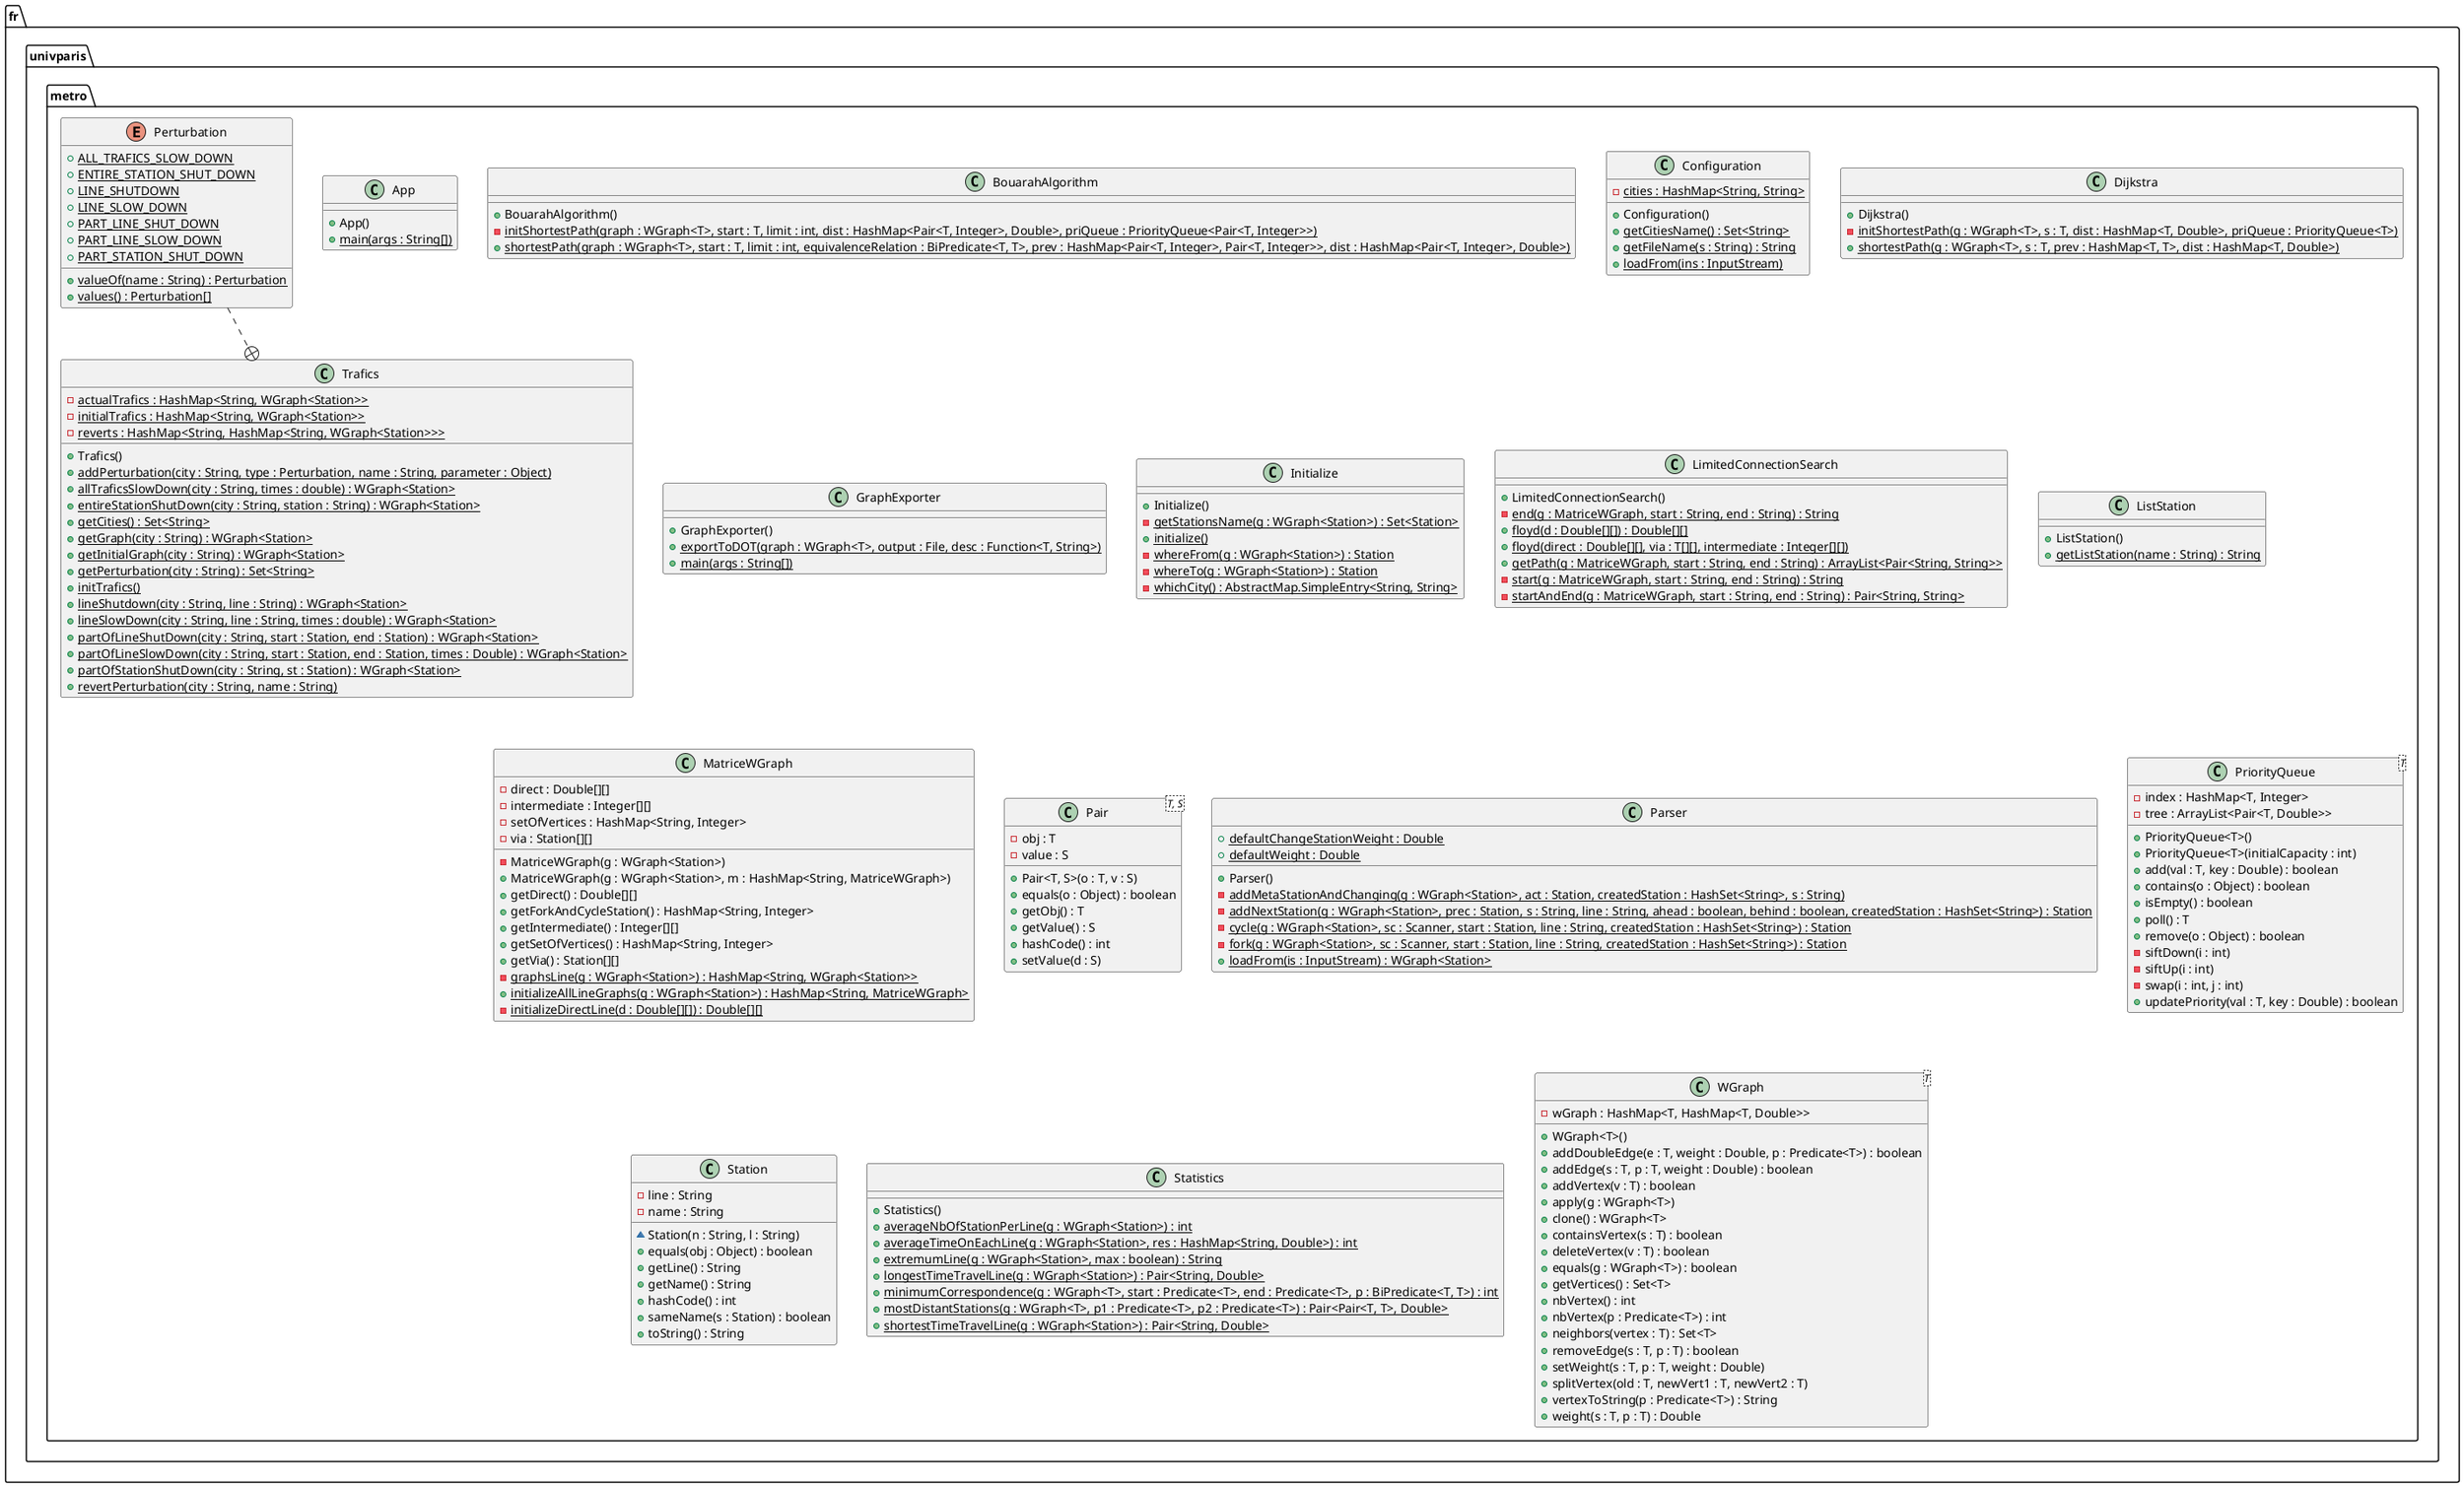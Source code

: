 @startuml
package fr.univparis.metro {
  class App {
    + App()
    + main(args : String[]) {static}
  }
  class BouarahAlgorithm {
    + BouarahAlgorithm()
    - initShortestPath(graph : WGraph<T>, start : T, limit : int, dist : HashMap<Pair<T, Integer>, Double>, priQueue : PriorityQueue<Pair<T, Integer>>) {static}
    + shortestPath(graph : WGraph<T>, start : T, limit : int, equivalenceRelation : BiPredicate<T, T>, prev : HashMap<Pair<T, Integer>, Pair<T, Integer>>, dist : HashMap<Pair<T, Integer>, Double>) {static}
  }
  class Configuration {
    - cities : HashMap<String, String> {static}
    + Configuration()
    + getCitiesName() : Set<String> {static}
    + getFileName(s : String) : String {static}
    + loadFrom(ins : InputStream) {static}
  }
  class Dijkstra {
    + Dijkstra()
    - initShortestPath(g : WGraph<T>, s : T, dist : HashMap<T, Double>, priQueue : PriorityQueue<T>) {static}
    + shortestPath(g : WGraph<T>, s : T, prev : HashMap<T, T>, dist : HashMap<T, Double>) {static}
  }
  class GraphExporter {
    + GraphExporter()
    + exportToDOT(graph : WGraph<T>, output : File, desc : Function<T, String>) {static}
    + main(args : String[]) {static}
  }
  class Initialize {
    + Initialize()
    - getStationsName(g : WGraph<Station>) : Set<Station> {static}
    + initialize() {static}
    - whereFrom(g : WGraph<Station>) : Station {static}
    - whereTo(g : WGraph<Station>) : Station {static}
    - whichCity() : AbstractMap.SimpleEntry<String, String> {static}
  }
  class LimitedConnectionSearch {
    + LimitedConnectionSearch()
    - end(g : MatriceWGraph, start : String, end : String) : String {static}
    + floyd(d : Double[][]) : Double[][] {static}
    + floyd(direct : Double[][], via : T[][], intermediate : Integer[][]) {static}
    + getPath(g : MatriceWGraph, start : String, end : String) : ArrayList<Pair<String, String>> {static}
    - start(g : MatriceWGraph, start : String, end : String) : String {static}
    - startAndEnd(g : MatriceWGraph, start : String, end : String) : Pair<String, String> {static}
  }
  class ListStation {
    + ListStation()
    + getListStation(name : String) : String {static}
  }
  class MatriceWGraph {
    - direct : Double[][]
    - intermediate : Integer[][]
    - setOfVertices : HashMap<String, Integer>
    - via : Station[][]
    - MatriceWGraph(g : WGraph<Station>)
    + MatriceWGraph(g : WGraph<Station>, m : HashMap<String, MatriceWGraph>)
    + getDirect() : Double[][]
    + getForkAndCycleStation() : HashMap<String, Integer>
    + getIntermediate() : Integer[][]
    + getSetOfVertices() : HashMap<String, Integer>
    + getVia() : Station[][]
    - graphsLine(g : WGraph<Station>) : HashMap<String, WGraph<Station>> {static}
    + initializeAllLineGraphs(g : WGraph<Station>) : HashMap<String, MatriceWGraph> {static}
    - initializeDirectLine(d : Double[][]) : Double[][] {static}
  }
  class Pair<T, S> {
    - obj : T
    - value : S
    + Pair<T, S>(o : T, v : S)
    + equals(o : Object) : boolean
    + getObj() : T
    + getValue() : S
    + hashCode() : int
    + setValue(d : S)
  }
  class Parser {
    + defaultChangeStationWeight : Double {static}
    + defaultWeight : Double {static}
    + Parser()
    - addMetaStationAndChanging(g : WGraph<Station>, act : Station, createdStation : HashSet<String>, s : String) {static}
    - addNextStation(g : WGraph<Station>, prec : Station, s : String, line : String, ahead : boolean, behind : boolean, createdStation : HashSet<String>) : Station {static}
    - cycle(g : WGraph<Station>, sc : Scanner, start : Station, line : String, createdStation : HashSet<String>) : Station {static}
    - fork(g : WGraph<Station>, sc : Scanner, start : Station, line : String, createdStation : HashSet<String>) : Station {static}
    + loadFrom(is : InputStream) : WGraph<Station> {static}
  }
  class PriorityQueue<T> {
    - index : HashMap<T, Integer>
    - tree : ArrayList<Pair<T, Double>>
    + PriorityQueue<T>()
    + PriorityQueue<T>(initialCapacity : int)
    + add(val : T, key : Double) : boolean
    + contains(o : Object) : boolean
    + isEmpty() : boolean
    + poll() : T
    + remove(o : Object) : boolean
    - siftDown(i : int)
    - siftUp(i : int)
    - swap(i : int, j : int)
    + updatePriority(val : T, key : Double) : boolean
  }
  class Station {
    - line : String
    - name : String
    ~ Station(n : String, l : String)
    + equals(obj : Object) : boolean
    + getLine() : String
    + getName() : String
    + hashCode() : int
    + sameName(s : Station) : boolean
    + toString() : String
  }
  class Statistics {
    + Statistics()
    + averageNbOfStationPerLine(g : WGraph<Station>) : int {static}
    + averageTimeOnEachLine(g : WGraph<Station>, res : HashMap<String, Double>) : int {static}
    + extremumLine(g : WGraph<Station>, max : boolean) : String {static}
    + longestTimeTravelLine(g : WGraph<Station>) : Pair<String, Double> {static}
    + minimumCorrespondence(g : WGraph<T>, start : Predicate<T>, end : Predicate<T>, p : BiPredicate<T, T>) : int {static}
    + mostDistantStations(g : WGraph<T>, p1 : Predicate<T>, p2 : Predicate<T>) : Pair<Pair<T, T>, Double> {static}
    + shortestTimeTravelLine(g : WGraph<Station>) : Pair<String, Double> {static}
  }
  class Trafics {
    - actualTrafics : HashMap<String, WGraph<Station>> {static}
    - initialTrafics : HashMap<String, WGraph<Station>> {static}
    - reverts : HashMap<String, HashMap<String, WGraph<Station>>> {static}
    + Trafics()
    + addPerturbation(city : String, type : Perturbation, name : String, parameter : Object) {static}
    + allTraficsSlowDown(city : String, times : double) : WGraph<Station> {static}
    + entireStationShutDown(city : String, station : String) : WGraph<Station> {static}
    + getCities() : Set<String> {static}
    + getGraph(city : String) : WGraph<Station> {static}
    + getInitialGraph(city : String) : WGraph<Station> {static}
    + getPerturbation(city : String) : Set<String> {static}
    + initTrafics() {static}
    + lineShutdown(city : String, line : String) : WGraph<Station> {static}
    + lineSlowDown(city : String, line : String, times : double) : WGraph<Station> {static}
    + partOfLineShutDown(city : String, start : Station, end : Station) : WGraph<Station> {static}
    + partOfLineSlowDown(city : String, start : Station, end : Station, times : Double) : WGraph<Station> {static}
    + partOfStationShutDown(city : String, st : Station) : WGraph<Station> {static}
    + revertPerturbation(city : String, name : String) {static}
  }
  enum Perturbation {
    + ALL_TRAFICS_SLOW_DOWN {static}
    + ENTIRE_STATION_SHUT_DOWN {static}
    + LINE_SHUTDOWN {static}
    + LINE_SLOW_DOWN {static}
    + PART_LINE_SHUT_DOWN {static}
    + PART_LINE_SLOW_DOWN {static}
    + PART_STATION_SHUT_DOWN {static}
    + valueOf(name : String) : Perturbation {static}
    + values() : Perturbation[] {static}
  }
  class WGraph<T> {
    - wGraph : HashMap<T, HashMap<T, Double>>
    + WGraph<T>()
    + addDoubleEdge(e : T, weight : Double, p : Predicate<T>) : boolean
    + addEdge(s : T, p : T, weight : Double) : boolean
    + addVertex(v : T) : boolean
    + apply(g : WGraph<T>)
    + clone() : WGraph<T>
    + containsVertex(s : T) : boolean
    + deleteVertex(v : T) : boolean
    + equals(g : WGraph<T>) : boolean
    + getVertices() : Set<T>
    + nbVertex() : int
    + nbVertex(p : Predicate<T>) : int
    + neighbors(vertex : T) : Set<T>
    + removeEdge(s : T, p : T) : boolean
    + setWeight(s : T, p : T, weight : Double)
    + splitVertex(old : T, newVert1 : T, newVert2 : T)
    + vertexToString(p : Predicate<T>) : String
    + weight(s : T, p : T) : Double
  }
}
Perturbation ..+ Trafics
@enduml